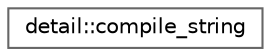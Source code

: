 digraph "类继承关系图"
{
 // LATEX_PDF_SIZE
  bgcolor="transparent";
  edge [fontname=Helvetica,fontsize=10,labelfontname=Helvetica,labelfontsize=10];
  node [fontname=Helvetica,fontsize=10,shape=box,height=0.2,width=0.4];
  rankdir="LR";
  Node0 [id="Node000000",label="detail::compile_string",height=0.2,width=0.4,color="grey40", fillcolor="white", style="filled",URL="$structdetail_1_1compile__string.html",tooltip=" "];
}
